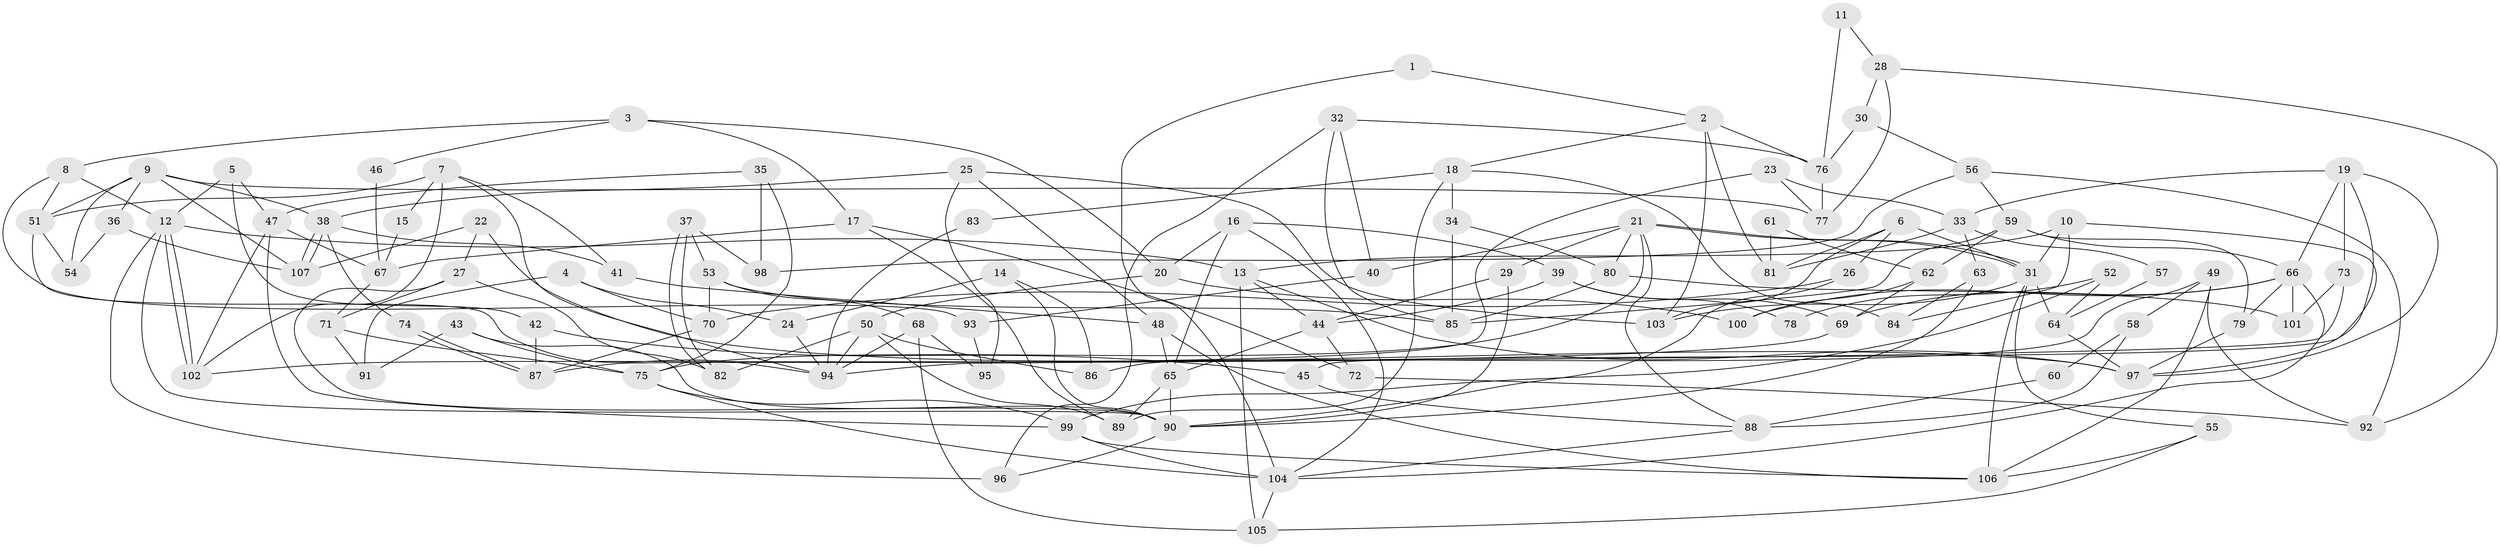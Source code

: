 // Generated by graph-tools (version 1.1) at 2025/50/03/09/25 03:50:05]
// undirected, 107 vertices, 214 edges
graph export_dot {
graph [start="1"]
  node [color=gray90,style=filled];
  1;
  2;
  3;
  4;
  5;
  6;
  7;
  8;
  9;
  10;
  11;
  12;
  13;
  14;
  15;
  16;
  17;
  18;
  19;
  20;
  21;
  22;
  23;
  24;
  25;
  26;
  27;
  28;
  29;
  30;
  31;
  32;
  33;
  34;
  35;
  36;
  37;
  38;
  39;
  40;
  41;
  42;
  43;
  44;
  45;
  46;
  47;
  48;
  49;
  50;
  51;
  52;
  53;
  54;
  55;
  56;
  57;
  58;
  59;
  60;
  61;
  62;
  63;
  64;
  65;
  66;
  67;
  68;
  69;
  70;
  71;
  72;
  73;
  74;
  75;
  76;
  77;
  78;
  79;
  80;
  81;
  82;
  83;
  84;
  85;
  86;
  87;
  88;
  89;
  90;
  91;
  92;
  93;
  94;
  95;
  96;
  97;
  98;
  99;
  100;
  101;
  102;
  103;
  104;
  105;
  106;
  107;
  1 -- 104;
  1 -- 2;
  2 -- 103;
  2 -- 81;
  2 -- 18;
  2 -- 76;
  3 -- 8;
  3 -- 20;
  3 -- 17;
  3 -- 46;
  4 -- 70;
  4 -- 24;
  4 -- 91;
  5 -- 47;
  5 -- 12;
  5 -- 42;
  6 -- 26;
  6 -- 31;
  6 -- 81;
  6 -- 103;
  7 -- 94;
  7 -- 102;
  7 -- 15;
  7 -- 41;
  7 -- 51;
  8 -- 12;
  8 -- 51;
  8 -- 93;
  9 -- 51;
  9 -- 38;
  9 -- 36;
  9 -- 54;
  9 -- 77;
  9 -- 107;
  10 -- 97;
  10 -- 13;
  10 -- 31;
  10 -- 84;
  11 -- 28;
  11 -- 76;
  12 -- 90;
  12 -- 102;
  12 -- 102;
  12 -- 13;
  12 -- 96;
  13 -- 97;
  13 -- 44;
  13 -- 105;
  14 -- 90;
  14 -- 86;
  14 -- 24;
  15 -- 67;
  16 -- 104;
  16 -- 65;
  16 -- 20;
  16 -- 39;
  17 -- 89;
  17 -- 67;
  17 -- 72;
  18 -- 84;
  18 -- 34;
  18 -- 83;
  18 -- 89;
  19 -- 97;
  19 -- 66;
  19 -- 33;
  19 -- 45;
  19 -- 73;
  20 -- 50;
  20 -- 100;
  21 -- 29;
  21 -- 31;
  21 -- 31;
  21 -- 40;
  21 -- 75;
  21 -- 80;
  21 -- 88;
  22 -- 107;
  22 -- 27;
  22 -- 97;
  23 -- 77;
  23 -- 87;
  23 -- 33;
  24 -- 94;
  25 -- 103;
  25 -- 38;
  25 -- 48;
  25 -- 95;
  26 -- 70;
  26 -- 90;
  27 -- 90;
  27 -- 82;
  27 -- 71;
  28 -- 92;
  28 -- 77;
  28 -- 30;
  29 -- 44;
  29 -- 90;
  30 -- 56;
  30 -- 76;
  31 -- 55;
  31 -- 64;
  31 -- 103;
  31 -- 106;
  32 -- 76;
  32 -- 40;
  32 -- 85;
  32 -- 96;
  33 -- 57;
  33 -- 63;
  33 -- 81;
  34 -- 85;
  34 -- 80;
  35 -- 47;
  35 -- 75;
  35 -- 98;
  36 -- 107;
  36 -- 54;
  37 -- 53;
  37 -- 82;
  37 -- 82;
  37 -- 98;
  38 -- 107;
  38 -- 107;
  38 -- 41;
  38 -- 74;
  39 -- 44;
  39 -- 69;
  39 -- 78;
  40 -- 93;
  41 -- 48;
  42 -- 45;
  42 -- 87;
  43 -- 91;
  43 -- 75;
  43 -- 90;
  44 -- 65;
  44 -- 72;
  45 -- 88;
  46 -- 67;
  47 -- 102;
  47 -- 67;
  47 -- 99;
  48 -- 106;
  48 -- 65;
  49 -- 106;
  49 -- 92;
  49 -- 58;
  49 -- 86;
  50 -- 89;
  50 -- 94;
  50 -- 82;
  50 -- 86;
  51 -- 54;
  51 -- 94;
  52 -- 99;
  52 -- 64;
  52 -- 78;
  53 -- 68;
  53 -- 85;
  53 -- 70;
  55 -- 106;
  55 -- 105;
  56 -- 59;
  56 -- 98;
  56 -- 92;
  57 -- 64;
  58 -- 88;
  58 -- 60;
  59 -- 85;
  59 -- 66;
  59 -- 62;
  59 -- 79;
  60 -- 88;
  61 -- 81;
  61 -- 62;
  62 -- 100;
  62 -- 69;
  63 -- 90;
  63 -- 84;
  64 -- 97;
  65 -- 90;
  65 -- 89;
  66 -- 69;
  66 -- 104;
  66 -- 79;
  66 -- 100;
  66 -- 101;
  67 -- 71;
  68 -- 105;
  68 -- 94;
  68 -- 95;
  69 -- 102;
  70 -- 87;
  71 -- 75;
  71 -- 91;
  72 -- 92;
  73 -- 101;
  73 -- 94;
  74 -- 87;
  74 -- 87;
  75 -- 104;
  75 -- 99;
  76 -- 77;
  79 -- 97;
  80 -- 85;
  80 -- 101;
  83 -- 94;
  88 -- 104;
  90 -- 96;
  93 -- 95;
  99 -- 104;
  99 -- 106;
  104 -- 105;
}
